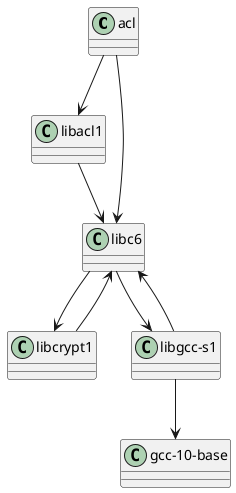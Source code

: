 @startuml
class acl {}
class "gcc-10-base" {}
class libacl1 {}
class libc6 {}
class libcrypt1 {}
class "libgcc-s1" {}
acl --> libacl1
acl --> libc6
libacl1 --> libc6
libc6 --> libcrypt1
libc6 --> "libgcc-s1"
"libgcc-s1" --> "gcc-10-base"
"libgcc-s1" --> libc6
libcrypt1 --> libc6
@enduml